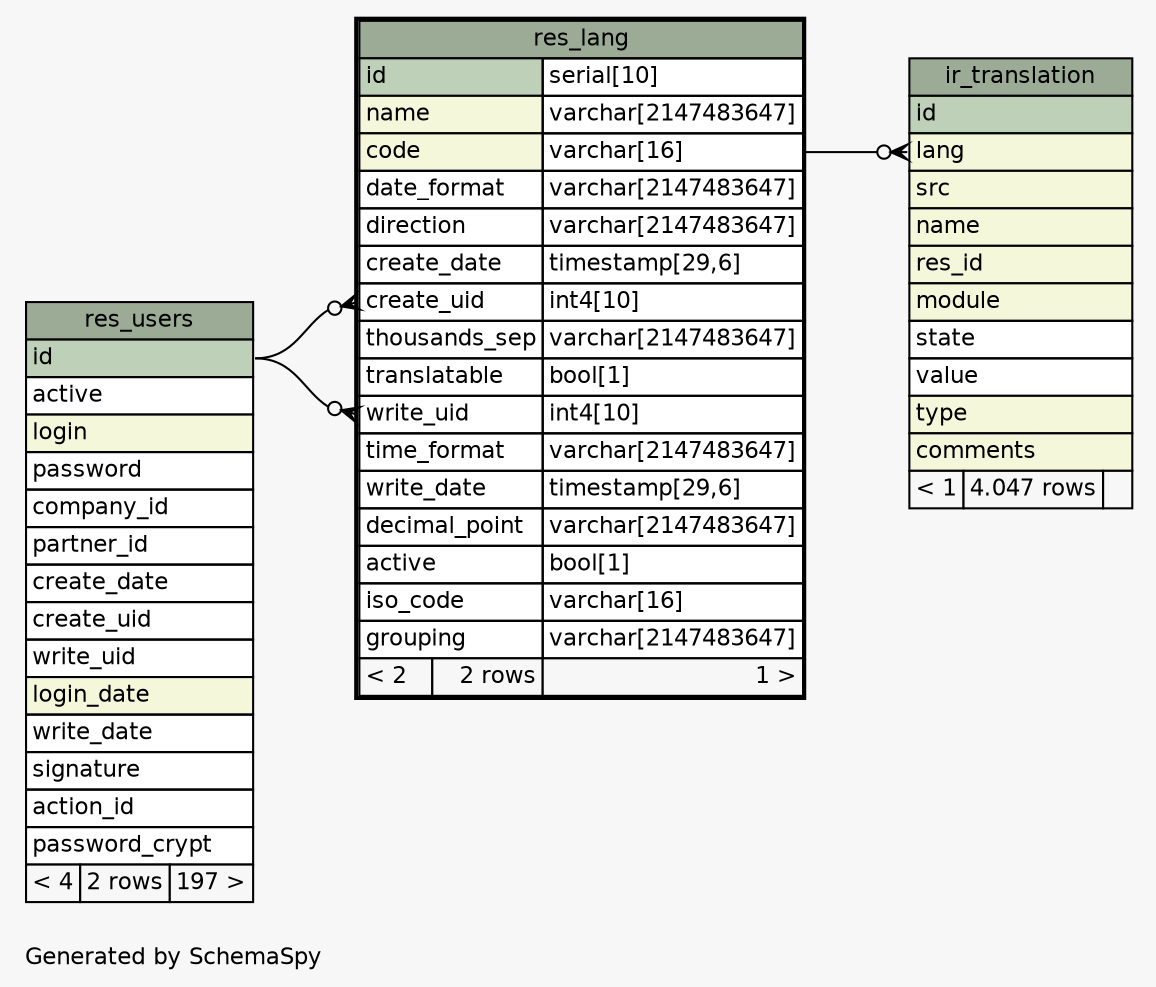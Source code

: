 // dot 2.36.0 on Linux 3.13.0-68-generic
// SchemaSpy rev 590
digraph "oneDegreeRelationshipsDiagram" {
  graph [
    rankdir="RL"
    bgcolor="#f7f7f7"
    label="\nGenerated by SchemaSpy"
    labeljust="l"
    nodesep="0.18"
    ranksep="0.46"
    fontname="Helvetica"
    fontsize="11"
  ];
  node [
    fontname="Helvetica"
    fontsize="11"
    shape="plaintext"
  ];
  edge [
    arrowsize="0.8"
  ];
  "ir_translation":"lang":w -> "res_lang":"code.type":e [arrowhead=none dir=back arrowtail=crowodot];
  "res_lang":"create_uid":w -> "res_users":"id":e [arrowhead=none dir=back arrowtail=crowodot];
  "res_lang":"write_uid":w -> "res_users":"id":e [arrowhead=none dir=back arrowtail=crowodot];
  "ir_translation" [
    label=<
    <TABLE BORDER="0" CELLBORDER="1" CELLSPACING="0" BGCOLOR="#ffffff">
      <TR><TD COLSPAN="3" BGCOLOR="#9bab96" ALIGN="CENTER">ir_translation</TD></TR>
      <TR><TD PORT="id" COLSPAN="3" BGCOLOR="#bed1b8" ALIGN="LEFT">id</TD></TR>
      <TR><TD PORT="lang" COLSPAN="3" BGCOLOR="#f4f7da" ALIGN="LEFT">lang</TD></TR>
      <TR><TD PORT="src" COLSPAN="3" BGCOLOR="#f4f7da" ALIGN="LEFT">src</TD></TR>
      <TR><TD PORT="name" COLSPAN="3" BGCOLOR="#f4f7da" ALIGN="LEFT">name</TD></TR>
      <TR><TD PORT="res_id" COLSPAN="3" BGCOLOR="#f4f7da" ALIGN="LEFT">res_id</TD></TR>
      <TR><TD PORT="module" COLSPAN="3" BGCOLOR="#f4f7da" ALIGN="LEFT">module</TD></TR>
      <TR><TD PORT="state" COLSPAN="3" ALIGN="LEFT">state</TD></TR>
      <TR><TD PORT="value" COLSPAN="3" ALIGN="LEFT">value</TD></TR>
      <TR><TD PORT="type" COLSPAN="3" BGCOLOR="#f4f7da" ALIGN="LEFT">type</TD></TR>
      <TR><TD PORT="comments" COLSPAN="3" BGCOLOR="#f4f7da" ALIGN="LEFT">comments</TD></TR>
      <TR><TD ALIGN="LEFT" BGCOLOR="#f7f7f7">&lt; 1</TD><TD ALIGN="RIGHT" BGCOLOR="#f7f7f7">4.047 rows</TD><TD ALIGN="RIGHT" BGCOLOR="#f7f7f7">  </TD></TR>
    </TABLE>>
    URL="ir_translation.html"
    tooltip="ir_translation"
  ];
  "res_lang" [
    label=<
    <TABLE BORDER="2" CELLBORDER="1" CELLSPACING="0" BGCOLOR="#ffffff">
      <TR><TD COLSPAN="3" BGCOLOR="#9bab96" ALIGN="CENTER">res_lang</TD></TR>
      <TR><TD PORT="id" COLSPAN="2" BGCOLOR="#bed1b8" ALIGN="LEFT">id</TD><TD PORT="id.type" ALIGN="LEFT">serial[10]</TD></TR>
      <TR><TD PORT="name" COLSPAN="2" BGCOLOR="#f4f7da" ALIGN="LEFT">name</TD><TD PORT="name.type" ALIGN="LEFT">varchar[2147483647]</TD></TR>
      <TR><TD PORT="code" COLSPAN="2" BGCOLOR="#f4f7da" ALIGN="LEFT">code</TD><TD PORT="code.type" ALIGN="LEFT">varchar[16]</TD></TR>
      <TR><TD PORT="date_format" COLSPAN="2" ALIGN="LEFT">date_format</TD><TD PORT="date_format.type" ALIGN="LEFT">varchar[2147483647]</TD></TR>
      <TR><TD PORT="direction" COLSPAN="2" ALIGN="LEFT">direction</TD><TD PORT="direction.type" ALIGN="LEFT">varchar[2147483647]</TD></TR>
      <TR><TD PORT="create_date" COLSPAN="2" ALIGN="LEFT">create_date</TD><TD PORT="create_date.type" ALIGN="LEFT">timestamp[29,6]</TD></TR>
      <TR><TD PORT="create_uid" COLSPAN="2" ALIGN="LEFT">create_uid</TD><TD PORT="create_uid.type" ALIGN="LEFT">int4[10]</TD></TR>
      <TR><TD PORT="thousands_sep" COLSPAN="2" ALIGN="LEFT">thousands_sep</TD><TD PORT="thousands_sep.type" ALIGN="LEFT">varchar[2147483647]</TD></TR>
      <TR><TD PORT="translatable" COLSPAN="2" ALIGN="LEFT">translatable</TD><TD PORT="translatable.type" ALIGN="LEFT">bool[1]</TD></TR>
      <TR><TD PORT="write_uid" COLSPAN="2" ALIGN="LEFT">write_uid</TD><TD PORT="write_uid.type" ALIGN="LEFT">int4[10]</TD></TR>
      <TR><TD PORT="time_format" COLSPAN="2" ALIGN="LEFT">time_format</TD><TD PORT="time_format.type" ALIGN="LEFT">varchar[2147483647]</TD></TR>
      <TR><TD PORT="write_date" COLSPAN="2" ALIGN="LEFT">write_date</TD><TD PORT="write_date.type" ALIGN="LEFT">timestamp[29,6]</TD></TR>
      <TR><TD PORT="decimal_point" COLSPAN="2" ALIGN="LEFT">decimal_point</TD><TD PORT="decimal_point.type" ALIGN="LEFT">varchar[2147483647]</TD></TR>
      <TR><TD PORT="active" COLSPAN="2" ALIGN="LEFT">active</TD><TD PORT="active.type" ALIGN="LEFT">bool[1]</TD></TR>
      <TR><TD PORT="iso_code" COLSPAN="2" ALIGN="LEFT">iso_code</TD><TD PORT="iso_code.type" ALIGN="LEFT">varchar[16]</TD></TR>
      <TR><TD PORT="grouping" COLSPAN="2" ALIGN="LEFT">grouping</TD><TD PORT="grouping.type" ALIGN="LEFT">varchar[2147483647]</TD></TR>
      <TR><TD ALIGN="LEFT" BGCOLOR="#f7f7f7">&lt; 2</TD><TD ALIGN="RIGHT" BGCOLOR="#f7f7f7">2 rows</TD><TD ALIGN="RIGHT" BGCOLOR="#f7f7f7">1 &gt;</TD></TR>
    </TABLE>>
    URL="res_lang.html"
    tooltip="res_lang"
  ];
  "res_users" [
    label=<
    <TABLE BORDER="0" CELLBORDER="1" CELLSPACING="0" BGCOLOR="#ffffff">
      <TR><TD COLSPAN="3" BGCOLOR="#9bab96" ALIGN="CENTER">res_users</TD></TR>
      <TR><TD PORT="id" COLSPAN="3" BGCOLOR="#bed1b8" ALIGN="LEFT">id</TD></TR>
      <TR><TD PORT="active" COLSPAN="3" ALIGN="LEFT">active</TD></TR>
      <TR><TD PORT="login" COLSPAN="3" BGCOLOR="#f4f7da" ALIGN="LEFT">login</TD></TR>
      <TR><TD PORT="password" COLSPAN="3" ALIGN="LEFT">password</TD></TR>
      <TR><TD PORT="company_id" COLSPAN="3" ALIGN="LEFT">company_id</TD></TR>
      <TR><TD PORT="partner_id" COLSPAN="3" ALIGN="LEFT">partner_id</TD></TR>
      <TR><TD PORT="create_date" COLSPAN="3" ALIGN="LEFT">create_date</TD></TR>
      <TR><TD PORT="create_uid" COLSPAN="3" ALIGN="LEFT">create_uid</TD></TR>
      <TR><TD PORT="write_uid" COLSPAN="3" ALIGN="LEFT">write_uid</TD></TR>
      <TR><TD PORT="login_date" COLSPAN="3" BGCOLOR="#f4f7da" ALIGN="LEFT">login_date</TD></TR>
      <TR><TD PORT="write_date" COLSPAN="3" ALIGN="LEFT">write_date</TD></TR>
      <TR><TD PORT="signature" COLSPAN="3" ALIGN="LEFT">signature</TD></TR>
      <TR><TD PORT="action_id" COLSPAN="3" ALIGN="LEFT">action_id</TD></TR>
      <TR><TD PORT="password_crypt" COLSPAN="3" ALIGN="LEFT">password_crypt</TD></TR>
      <TR><TD ALIGN="LEFT" BGCOLOR="#f7f7f7">&lt; 4</TD><TD ALIGN="RIGHT" BGCOLOR="#f7f7f7">2 rows</TD><TD ALIGN="RIGHT" BGCOLOR="#f7f7f7">197 &gt;</TD></TR>
    </TABLE>>
    URL="res_users.html"
    tooltip="res_users"
  ];
}
